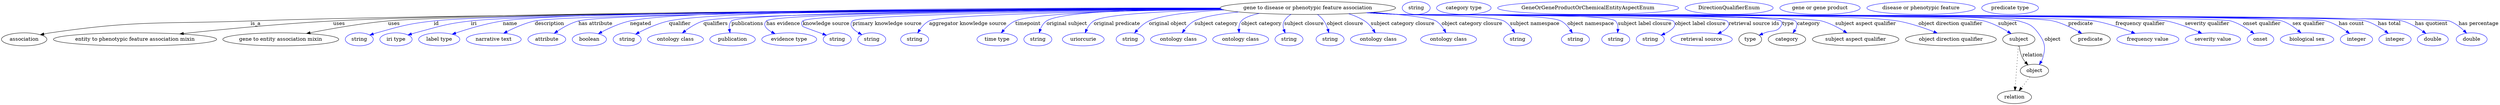 digraph {
	graph [bb="0,0,6866.4,283"];
	node [label="\N"];
	"gene to disease or phenotypic feature association"	[height=0.5,
		label="gene to disease or phenotypic feature association",
		pos="3592.4,265",
		width=6.698];
	association	[height=0.5,
		pos="62.394,178",
		width=1.7332];
	"gene to disease or phenotypic feature association" -> association	[label=is_a,
		lp="699.39,221.5",
		pos="e,106.72,190.73 3353.3,262.6 2754.6,258.84 1202.2,247.58 685.39,229 440.23,220.19 377.12,231.65 134.39,196 128.61,195.15 122.62,\
194.07 116.66,192.86"];
	"entity to phenotypic feature association mixin"	[height=0.5,
		pos="367.39,178",
		width=6.2286];
	"gene to disease or phenotypic feature association" -> "entity to phenotypic feature association mixin"	[label=uses,
		lp="928.89,221.5",
		pos="e,490.57,193.08 3352.3,263.28 2786.8,261.19 1383,253.62 912.39,229 771.61,221.63 610.95,206.01 500.74,194.18"];
	"gene to entity association mixin"	[height=0.5,
		pos="768.39,178",
		width=4.4232];
	"gene to disease or phenotypic feature association" -> "gene to entity association mixin"	[label=uses,
		lp="1079.9,221.5",
		pos="e,839.23,194.16 3352.9,262.79 2765.8,259.52 1286.9,249.36 1063.4,229 990.41,222.35 908.27,207.84 849.23,196.16"];
	id	[color=blue,
		height=0.5,
		label=string,
		pos="984.39,178",
		width=1.0652];
	"gene to disease or phenotypic feature association" -> id	[color=blue,
		label=id,
		lp="1196.4,221.5",
		pos="e,1013.4,189.97 3352.3,263.13 2786.3,260.7 1399.7,252.42 1189.4,229 1118.5,221.11 1101,215.28 1032.4,196 1029.3,195.13 1026.1,194.16 \
1022.9,193.14",
		style=solid];
	iri	[color=blue,
		height=0.5,
		label="iri type",
		pos="1085.4,178",
		width=1.2277];
	"gene to disease or phenotypic feature association" -> iri	[color=blue,
		label=iri,
		lp="1299.4,221.5",
		pos="e,1118.3,190.11 3352.7,263.03 2804.5,260.43 1491.5,251.88 1291.4,229 1222.3,221.1 1205.6,213.98 1138.4,196 1135,195.1 1131.6,194.11 \
1128.1,193.09",
		style=solid];
	name	[color=blue,
		height=0.5,
		label="label type",
		pos="1204.4,178",
		width=1.5707];
	"gene to disease or phenotypic feature association" -> name	[color=blue,
		label=name,
		lp="1398.4,221.5",
		pos="e,1239.8,192.16 3351.7,263.78 2818.3,262.77 1568.9,257.37 1378.4,229 1333.7,222.34 1284.3,207.39 1249.6,195.56",
		style=solid];
	description	[color=blue,
		height=0.5,
		label="narrative text",
		pos="1354.4,178",
		width=2.0943];
	"gene to disease or phenotypic feature association" -> description	[color=blue,
		label=description,
		lp="1506.9,221.5",
		pos="e,1381.8,195.03 3353.2,262.63 2816.7,259.21 1557,249.08 1466.4,229 1440,223.14 1412.1,210.76 1390.8,199.79",
		style=solid];
	"has attribute"	[color=blue,
		height=0.5,
		label=attribute,
		pos="1499.4,178",
		width=1.4443];
	"gene to disease or phenotypic feature association" -> "has attribute"	[color=blue,
		label="has attribute",
		lp="1632.4,221.5",
		pos="e,1519.6,194.76 3352.6,263.04 2838.3,260.54 1669,252.32 1585.4,229 1564.8,223.24 1543.9,211.33 1527.9,200.57",
		style=solid];
	negated	[color=blue,
		height=0.5,
		label=boolean,
		pos="1616.4,178",
		width=1.2999];
	"gene to disease or phenotypic feature association" -> negated	[color=blue,
		label=negated,
		lp="1756.4,221.5",
		pos="e,1640.9,193.56 3354.2,262.07 2869,257.8 1805.3,246.49 1727.4,229 1700.1,222.87 1671.3,209.7 1649.9,198.42",
		style=solid];
	qualifier	[color=blue,
		height=0.5,
		label=string,
		pos="1719.4,178",
		width=1.0652];
	"gene to disease or phenotypic feature association" -> qualifier	[color=blue,
		label=qualifier,
		lp="1864.4,221.5",
		pos="e,1742.7,192.38 3351.1,264.39 2903.8,264.36 1978.2,260.42 1834.4,229 1805.2,222.62 1774.2,208.69 1751.8,197.15",
		style=solid];
	qualifiers	[color=blue,
		height=0.5,
		label="ontology class",
		pos="1852.4,178",
		width=2.1304];
	"gene to disease or phenotypic feature association" -> qualifiers	[color=blue,
		label=qualifiers,
		lp="1962.9,221.5",
		pos="e,1871.1,195.46 3353.6,262.42 2909.7,259 1996.1,249.51 1929.4,229 1911.2,223.41 1893.3,212.18 1879.3,201.77",
		style=solid];
	publications	[color=blue,
		height=0.5,
		label=publication,
		pos="2009.4,178",
		width=1.7332];
	"gene to disease or phenotypic feature association" -> publications	[color=blue,
		label=publications,
		lp="2050.4,221.5",
		pos="e,2002.6,196.09 3352.8,262.98 2915.2,260.55 2029.6,252.7 2006.4,229 2000.5,222.99 1999.5,214.39 2000.5,206.01",
		style=solid];
	"has evidence"	[color=blue,
		height=0.5,
		label="evidence type",
		pos="2165.4,178",
		width=2.0943];
	"gene to disease or phenotypic feature association" -> "has evidence"	[color=blue,
		label="has evidence",
		lp="2148.9,221.5",
		pos="e,2126.3,193.55 3353.1,262.62 2937.4,259.65 2123.9,251.02 2102.4,229 2091.5,217.87 2102,206.97 2117.4,198.19",
		style=solid];
	"knowledge source"	[color=blue,
		height=0.5,
		label=string,
		pos="2297.4,178",
		width=1.0652];
	"gene to disease or phenotypic feature association" -> "knowledge source"	[color=blue,
		label="knowledge source",
		lp="2266.9,221.5",
		pos="e,2267.8,189.47 3354.1,262.2 2962.1,258.66 2222.2,249.3 2202.4,229 2197.7,224.23 2198.6,219.47 2202.4,214 2203.3,212.72 2232.4,202.11 \
2258.1,192.9",
		style=solid];
	"primary knowledge source"	[color=blue,
		height=0.5,
		label=string,
		pos="2392.4,178",
		width=1.0652];
	"gene to disease or phenotypic feature association" -> "primary knowledge source"	[color=blue,
		label="primary knowledge source",
		lp="2434.4,221.5",
		pos="e,2365.5,190.82 3355.7,261.52 2997.4,257.19 2356.9,246.95 2339.4,229 2328.3,217.6 2340.9,205.34 2356.6,195.81",
		style=solid];
	"aggregator knowledge source"	[color=blue,
		height=0.5,
		label=string,
		pos="2510.4,178",
		width=1.0652];
	"gene to disease or phenotypic feature association" -> "aggregator knowledge source"	[color=blue,
		label="aggregator knowledge source",
		lp="2656.9,221.5",
		pos="e,2518.7,195.71 3357,261.05 3060.7,256.61 2585.8,246.77 2550.4,229 2539.6,223.58 2530.7,213.75 2524.2,204.23",
		style=solid];
	timepoint	[color=blue,
		height=0.5,
		label="time type",
		pos="2737.4,178",
		width=1.5346];
	"gene to disease or phenotypic feature association" -> timepoint	[color=blue,
		label=timepoint,
		lp="2822.4,221.5",
		pos="e,2748.8,195.74 3353.6,262.36 3135.1,259.43 2838.2,251.34 2787.4,229 2774.9,223.52 2763.9,213.4 2755.4,203.69",
		style=solid];
	"original subject"	[color=blue,
		height=0.5,
		label=string,
		pos="2849.4,178",
		width=1.0652];
	"gene to disease or phenotypic feature association" -> "original subject"	[color=blue,
		label="original subject",
		lp="2929.4,221.5",
		pos="e,2852.9,196.39 3351,264.35 3157.8,262.64 2912.9,255.2 2873.4,229 2865.4,223.66 2859.9,214.83 2856.3,206.07",
		style=solid];
	"original predicate"	[color=blue,
		height=0.5,
		label=uriorcurie,
		pos="2974.4,178",
		width=1.5887];
	"gene to disease or phenotypic feature association" -> "original predicate"	[color=blue,
		label="original predicate",
		lp="3066.9,221.5",
		pos="e,2979.5,195.95 3358.4,260.55 3207.5,256.53 3033.9,247.83 3003.4,229 2994.5,223.53 2988.1,214.26 2983.5,205.18",
		style=solid];
	"original object"	[color=blue,
		height=0.5,
		label=string,
		pos="3103.4,178",
		width=1.0652];
	"gene to disease or phenotypic feature association" -> "original object"	[color=blue,
		label="original object",
		lp="3206.9,221.5",
		pos="e,3115.5,195.57 3362.7,259.45 3277.9,254.87 3193.2,246 3155.4,229 3142.6,223.24 3131,212.95 3122.1,203.19",
		style=solid];
	"subject category"	[color=blue,
		height=0.5,
		label="ontology class",
		pos="3236.4,178",
		width=2.1304];
	"gene to disease or phenotypic feature association" -> "subject category"	[color=blue,
		label="subject category",
		lp="3339.9,221.5",
		pos="e,3246.5,195.89 3402.6,253.87 3351,248.66 3303.1,240.81 3280.4,229 3269.4,223.27 3259.9,213.58 3252.6,204.24",
		style=solid];
	"object category"	[color=blue,
		height=0.5,
		label="ontology class",
		pos="3407.4,178",
		width=2.1304];
	"gene to disease or phenotypic feature association" -> "object category"	[color=blue,
		label="object category",
		lp="3464.9,221.5",
		pos="e,3403.1,196.23 3458.7,249.94 3436,244.91 3417.3,238.13 3409.4,229 3404.1,222.8 3402.4,214.39 3402.4,206.24",
		style=solid];
	"subject closure"	[color=blue,
		height=0.5,
		label=string,
		pos="3540.4,178",
		width=1.0652];
	"gene to disease or phenotypic feature association" -> "subject closure"	[color=blue,
		label="subject closure",
		lp="3581.9,221.5",
		pos="e,3529.9,195.67 3545.9,247.2 3538.5,242.46 3531.9,236.48 3527.4,229 3523.1,221.77 3523.7,213.13 3526.2,205.07",
		style=solid];
	"object closure"	[color=blue,
		height=0.5,
		label=string,
		pos="3653.4,178",
		width=1.0652];
	"gene to disease or phenotypic feature association" -> "object closure"	[color=blue,
		label="object closure",
		lp="3694.4,221.5",
		pos="e,3650.1,196.33 3618.9,246.91 3625.3,241.78 3631.7,235.7 3636.4,229 3641.2,222.22 3644.7,214 3647.2,206.19",
		style=solid];
	"subject category closure"	[color=blue,
		height=0.5,
		label="ontology class",
		pos="3786.4,178",
		width=2.1304];
	"gene to disease or phenotypic feature association" -> "subject category closure"	[color=blue,
		label="subject category closure",
		lp="3852.9,221.5",
		pos="e,3777.7,195.89 3704.5,248.93 3720,244.03 3735.1,237.55 3748.4,229 3757.9,222.9 3765.9,213.56 3772.1,204.6",
		style=solid];
	"object category closure"	[color=blue,
		height=0.5,
		label="ontology class",
		pos="3979.4,178",
		width=2.1304];
	"gene to disease or phenotypic feature association" -> "object category closure"	[color=blue,
		label="object category closure",
		lp="4043.9,221.5",
		pos="e,3972,196.37 3770.4,252.82 3849.5,246.65 3928.4,238.35 3944.4,229 3953.9,223.46 3961.4,214.23 3967,205.19",
		style=solid];
	"subject namespace"	[color=blue,
		height=0.5,
		label=string,
		pos="4169.4,178",
		width=1.0652];
	"gene to disease or phenotypic feature association" -> "subject namespace"	[color=blue,
		label="subject namespace",
		lp="4216.4,221.5",
		pos="e,4161.3,196.06 3763.2,252.26 3789.7,250.47 3816.8,248.67 3842.4,247 3874.5,244.91 4103,244.19 4131.4,229 4141.6,223.54 4149.9,214.02 \
4156.1,204.74",
		style=solid];
	"object namespace"	[color=blue,
		height=0.5,
		label=string,
		pos="4328.4,178",
		width=1.0652];
	"gene to disease or phenotypic feature association" -> "object namespace"	[color=blue,
		label="object namespace",
		lp="4370.4,221.5",
		pos="e,4320,195.68 3759.4,252 3787.1,250.19 3815.6,248.45 3842.4,247 3891.9,244.32 4244.1,251.38 4288.4,229 4299.2,223.55 4308,213.71 \
4314.6,204.19",
		style=solid];
	"subject label closure"	[color=blue,
		height=0.5,
		label=string,
		pos="4439.4,178",
		width=1.0652];
	"gene to disease or phenotypic feature association" -> "subject label closure"	[color=blue,
		label="subject label closure",
		lp="4519.4,221.5",
		pos="e,4444.4,196.13 3757.7,251.87 3786,250.06 3815,248.34 3842.4,247 3875.5,245.38 4415.1,252.54 4438.4,229 4444.2,223.1 4445.9,214.63 \
4445.6,206.34",
		style=solid];
	"object label closure"	[color=blue,
		height=0.5,
		label=string,
		pos="4534.4,178",
		width=1.0652];
	"gene to disease or phenotypic feature association" -> "object label closure"	[color=blue,
		label="object label closure",
		lp="4671.9,221.5",
		pos="e,4564.5,189.53 3756.7,251.79 3785.3,249.96 3814.7,248.27 3842.4,247 3863.4,246.04 4582.7,244.01 4597.4,229 4610.2,215.89 4593.3,\
203.08 4573.8,193.71",
		style=solid];
	"retrieval source ids"	[color=blue,
		height=0.5,
		label="retrieval source",
		pos="4675.4,178",
		width=2.347];
	"gene to disease or phenotypic feature association" -> "retrieval source ids"	[color=blue,
		label="retrieval source ids",
		lp="4819.9,221.5",
		pos="e,4719.9,193.55 3756.1,251.74 3784.8,249.91 3814.5,248.23 3842.4,247 3867.5,245.9 4727.8,246.92 4745.4,229 4756.9,217.28 4745.6,\
206.42 4729,197.83",
		style=solid];
	type	[height=0.5,
		pos="4809.4,178",
		width=0.86659];
	"gene to disease or phenotypic feature association" -> type	[color=blue,
		label=type,
		lp="4913.4,221.5",
		pos="e,4834.1,189.25 3755.4,251.72 3784.4,249.88 3814.3,248.2 3842.4,247 3871.6,245.76 4872.9,249.82 4893.4,229 4898.1,224.25 4897.1,\
219.55 4893.4,214 4893.3,213.85 4866.7,202.77 4843.4,193.12",
		style=solid];
	category	[height=0.5,
		pos="4910.4,178",
		width=1.4263];
	"gene to disease or phenotypic feature association" -> category	[color=blue,
		label=category,
		lp="4969.9,221.5",
		pos="e,4926.8,195.55 3755.4,251.7 3784.4,249.86 3814.3,248.19 3842.4,247 3872.7,245.72 4912.1,250.61 4933.4,229 4940.2,222.05 4938,212.7 \
4932.8,203.97",
		style=solid];
	"subject aspect qualifier"	[height=0.5,
		pos="5098.4,178",
		width=3.3039];
	"gene to disease or phenotypic feature association" -> "subject aspect qualifier"	[color=blue,
		label="subject aspect qualifier",
		lp="5126.9,221.5",
		pos="e,5074.9,195.77 3755,251.7 3784.1,249.85 3814.1,248.18 3842.4,247 3907,244.31 4942.9,245.26 5005.4,229 5027,223.38 5049.1,211.8 \
5066.3,201.19",
		style=solid];
	"object direction qualifier"	[height=0.5,
		pos="5360.4,178",
		width=3.4664];
	"gene to disease or phenotypic feature association" -> "object direction qualifier"	[color=blue,
		label="object direction qualifier",
		lp="5360.4,221.5",
		pos="e,5323.4,195.31 3754.7,251.66 3783.9,249.82 3814,248.15 3842.4,247 3994.7,240.83 5064.2,255.02 5214.4,229 5248.6,223.07 5285.7,210.31 \
5313.9,199.17",
		style=solid];
	subject	[height=0.5,
		pos="5547.4,178",
		width=1.2277];
	"gene to disease or phenotypic feature association" -> subject	[color=blue,
		label=subject,
		lp="5517.4,221.5",
		pos="e,5526.3,193.85 3754.4,251.64 3783.7,249.79 3813.9,248.13 3842.4,247 3931.8,243.46 5365.7,250.94 5452.4,229 5475.6,223.12 5499.5,\
210.53 5517.5,199.46",
		style=solid];
	object	[height=0.5,
		pos="5590.4,91",
		width=1.0832];
	"gene to disease or phenotypic feature association" -> object	[color=blue,
		label=object,
		lp="5640.4,178",
		pos="e,5603.8,108.09 3754.4,251.63 3783.7,249.78 3813.9,248.12 3842.4,247 3937,243.29 5456.5,255.52 5547.4,229 5574,221.23 5584.2,218.5 \
5600.4,196 5618.7,170.69 5622.3,156.9 5613.4,127 5612.4,123.55 5610.9,120.13 5609.1,116.85",
		style=solid];
	predicate	[height=0.5,
		pos="5744.4,178",
		width=1.5165];
	"gene to disease or phenotypic feature association" -> predicate	[color=blue,
		label=predicate,
		lp="5717.4,221.5",
		pos="e,5720.6,194.35 3754,251.63 3783.4,249.78 3813.8,248.11 3842.4,247 3942.3,243.11 5544.1,251.88 5641.4,229 5666.3,223.15 5692.2,210.55 \
5711.8,199.47",
		style=solid];
	"frequency qualifier"	[color=blue,
		height=0.5,
		label="frequency value",
		pos="5902.4,178",
		width=2.3651];
	"gene to disease or phenotypic feature association" -> "frequency qualifier"	[color=blue,
		label="frequency qualifier",
		lp="5881.4,221.5",
		pos="e,5867.3,194.49 3754,251.62 3783.4,249.76 3813.8,248.11 3842.4,247 3948.6,242.89 5650.6,246.84 5755.4,229 5790.8,222.96 5829.3,209.64 \
5857.9,198.26",
		style=solid];
	"severity qualifier"	[color=blue,
		height=0.5,
		label="severity value",
		pos="6081.4,178",
		width=2.1123];
	"gene to disease or phenotypic feature association" -> "severity qualifier"	[color=blue,
		label="severity qualifier",
		lp="6065.4,221.5",
		pos="e,6050.8,194.62 3753.7,251.62 3783.2,249.76 3813.7,248.1 3842.4,247 3959.6,242.52 5838.2,251.2 5953.4,229 5984,223.1 6016.7,210.2 \
6041.4,198.98",
		style=solid];
	"onset qualifier"	[color=blue,
		height=0.5,
		label=onset,
		pos="6211.4,178",
		width=1.011];
	"gene to disease or phenotypic feature association" -> "onset qualifier"	[color=blue,
		label="onset qualifier",
		lp="6215.9,221.5",
		pos="e,6193.8,193.85 3753.7,251.6 3783.2,249.74 3813.7,248.09 3842.4,247 3905.9,244.59 6069.3,246.59 6130.4,229 6150.4,223.23 6170.4,\
210.99 6185.5,200.07",
		style=solid];
	"sex qualifier"	[color=blue,
		height=0.5,
		label="biological sex",
		pos="6339.4,178",
		width=2.0401];
	"gene to disease or phenotypic feature association" -> "sex qualifier"	[color=blue,
		label="sex qualifier",
		lp="6344.4,221.5",
		pos="e,6323,195.76 3753.7,251.59 3783.2,249.73 3813.7,248.08 3842.4,247 3909.8,244.46 6207.4,250.27 6271.4,229 6287.6,223.63 6303,212.84 \
6315.2,202.65",
		style=solid];
	"has count"	[color=blue,
		height=0.5,
		label=integer,
		pos="6475.4,178",
		width=1.2277];
	"gene to disease or phenotypic feature association" -> "has count"	[color=blue,
		label="has count",
		lp="6461.4,221.5",
		pos="e,6456.7,194.34 3753.7,251.58 3783.2,249.73 3813.7,248.08 3842.4,247 3913.2,244.35 6324.2,248.21 6392.4,229 6412.6,223.32 6432.8,\
211.33 6448.2,200.52",
		style=solid];
	"has total"	[color=blue,
		height=0.5,
		label=integer,
		pos="6581.4,178",
		width=1.2277];
	"gene to disease or phenotypic feature association" -> "has total"	[color=blue,
		label="has total",
		lp="6565.9,221.5",
		pos="e,6562.9,194.58 3753.7,251.58 3783.2,249.72 3813.7,248.07 3842.4,247 3916.2,244.24 6429.4,249.4 6500.4,229 6520,223.35 6539.6,211.48 \
6554.6,200.73",
		style=solid];
	"has quotient"	[color=blue,
		height=0.5,
		label=double,
		pos="6685.4,178",
		width=1.1735];
	"gene to disease or phenotypic feature association" -> "has quotient"	[color=blue,
		label="has quotient",
		lp="6681.4,221.5",
		pos="e,6666.4,194.35 3753.4,251.59 3783,249.73 3813.6,248.07 3842.4,247 3919,244.15 6527.6,249.57 6601.4,229 6621.9,223.27 6642.6,211.11 \
6658.2,200.22",
		style=solid];
	"has percentage"	[color=blue,
		height=0.5,
		label=double,
		pos="6792.4,178",
		width=1.1735];
	"gene to disease or phenotypic feature association" -> "has percentage"	[color=blue,
		label="has percentage",
		lp="6811.4,221.5",
		pos="e,6778.4,195.01 3753.4,251.59 3783,249.72 3813.6,248.07 3842.4,247 3882.5,245.51 6692.6,242.47 6730.4,229 6745.7,223.54 6760,212.57 \
6771,202.28",
		style=solid];
	association_type	[color=blue,
		height=0.5,
		label=string,
		pos="3889.4,265",
		width=1.0652];
	association_category	[color=blue,
		height=0.5,
		label="category type",
		pos="4020.4,265",
		width=2.0762];
	"gene to disease or phenotypic feature association_subject aspect qualifier"	[color=blue,
		height=0.5,
		label=GeneOrGeneProductOrChemicalEntityAspectEnum,
		pos="4362.4,265",
		width=6.9147];
	"gene to disease or phenotypic feature association_object direction qualifier"	[color=blue,
		height=0.5,
		label=DirectionQualifierEnum,
		pos="4750.4,265",
		width=3.358];
	subject -> object	[label=relation,
		lp="5585.4,134.5",
		pos="e,5572.5,107.23 5548.5,159.55 5549.7,149.57 5552.2,137.07 5557.4,127 5559.6,122.68 5562.5,118.52 5565.7,114.66"];
	relation	[height=0.5,
		pos="5535.4,18",
		width=1.2999];
	subject -> relation	[pos="e,5536.7,36.188 5546.1,159.79 5544,132.48 5540,78.994 5537.5,46.38",
		style=dotted];
	"gene to disease or phenotypic feature association_subject"	[color=blue,
		height=0.5,
		label="gene or gene product",
		pos="4999.4,265",
		width=3.0692];
	object -> relation	[pos="e,5548.2,35.54 5577.9,73.889 5571,64.939 5562.2,53.617 5554.4,43.584",
		style=dotted];
	"gene to disease or phenotypic feature association_object"	[color=blue,
		height=0.5,
		label="disease or phenotypic feature",
		pos="5276.4,265",
		width=4.1344];
	"gene to disease or phenotypic feature association_predicate"	[color=blue,
		height=0.5,
		label="predicate type",
		pos="5521.4,265",
		width=2.1665];
}
